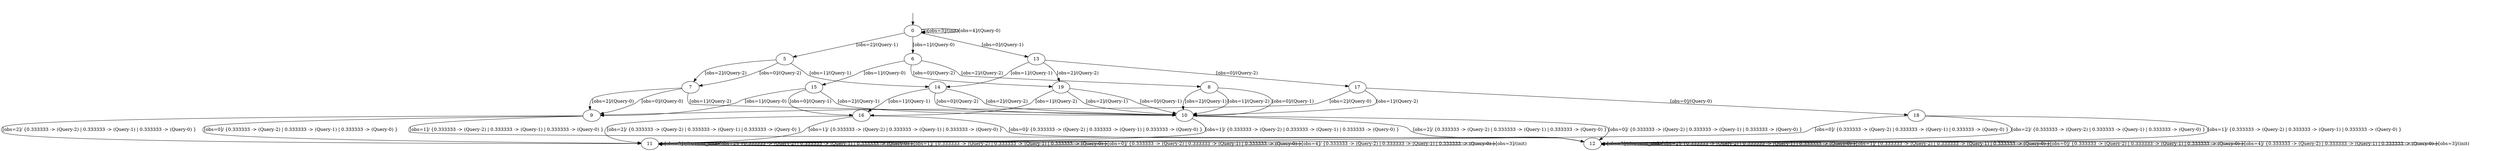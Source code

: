 digraph {
19;
18;
17;
16;
15;
14;
13;
0;
5;
6;
7;
8;
9;
10;
11;
12;
__init [label="", style=invis, width=0];
__init -> 0;
19 -> 10 [label="[obs=2]/(Query-1)"];
19 -> 16 [label="[obs=1]/(Query-2)"];
19 -> 10 [label="[obs=0]/(Query-1)"];
18 -> 12 [label="[obs=2]/ {0.333333 -> (Query-2) | 0.333333 -> (Query-1) | 0.333333 -> (Query-0) }"];
18 -> 12 [label="[obs=1]/ {0.333333 -> (Query-2) | 0.333333 -> (Query-1) | 0.333333 -> (Query-0) }"];
18 -> 11 [label="[obs=0]/ {0.333333 -> (Query-2) | 0.333333 -> (Query-1) | 0.333333 -> (Query-0) }"];
17 -> 9 [label="[obs=2]/(Query-0)"];
17 -> 10 [label="[obs=1]/(Query-2)"];
17 -> 18 [label="[obs=0]/(Query-0)"];
16 -> 12 [label="[obs=0]/ {0.333333 -> (Query-2) | 0.333333 -> (Query-1) | 0.333333 -> (Query-0) }"];
16 -> 11 [label="[obs=2]/ {0.333333 -> (Query-2) | 0.333333 -> (Query-1) | 0.333333 -> (Query-0) }"];
16 -> 11 [label="[obs=1]/ {0.333333 -> (Query-2) | 0.333333 -> (Query-1) | 0.333333 -> (Query-0) }"];
15 -> 10 [label="[obs=2]/(Query-1)"];
15 -> 9 [label="[obs=1]/(Query-0)"];
15 -> 16 [label="[obs=0]/(Query-1)"];
14 -> 10 [label="[obs=2]/(Query-2)"];
14 -> 16 [label="[obs=1]/(Query-1)"];
14 -> 10 [label="[obs=0]/(Query-2)"];
13 -> 19 [label="[obs=2]/(Query-2)"];
13 -> 14 [label="[obs=1]/(Query-1)"];
13 -> 17 [label="[obs=0]/(Query-2)"];
0 -> 0 [label="[obs=3]/(init)"];
0 -> 5 [label="[obs=2]/(Query-1)"];
0 -> 6 [label="[obs=1]/(Query-0)"];
0 -> 13 [label="[obs=0]/(Query-1)"];
0 -> 0 [label="[obs=4]/(Query-0)"];
5 -> 7 [label="[obs=2]/(Query-2)"];
5 -> 14 [label="[obs=1]/(Query-1)"];
5 -> 7 [label="[obs=0]/(Query-2)"];
6 -> 8 [label="[obs=2]/(Query-2)"];
6 -> 15 [label="[obs=1]/(Query-0)"];
6 -> 19 [label="[obs=0]/(Query-2)"];
7 -> 9 [label="[obs=2]/(Query-0)"];
7 -> 10 [label="[obs=1]/(Query-2)"];
7 -> 9 [label="[obs=0]/(Query-0)"];
8 -> 10 [label="[obs=2]/(Query-1)"];
8 -> 10 [label="[obs=1]/(Query-2)"];
8 -> 10 [label="[obs=0]/(Query-1)"];
9 -> 12 [label="[obs=1]/ {0.333333 -> (Query-2) | 0.333333 -> (Query-1) | 0.333333 -> (Query-0) }"];
9 -> 11 [label="[obs=2]/ {0.333333 -> (Query-2) | 0.333333 -> (Query-1) | 0.333333 -> (Query-0) }"];
9 -> 11 [label="[obs=0]/ {0.333333 -> (Query-2) | 0.333333 -> (Query-1) | 0.333333 -> (Query-0) }"];
10 -> 12 [label="[obs=2]/ {0.333333 -> (Query-2) | 0.333333 -> (Query-1) | 0.333333 -> (Query-0) }"];
10 -> 12 [label="[obs=0]/ {0.333333 -> (Query-2) | 0.333333 -> (Query-1) | 0.333333 -> (Query-0) }"];
10 -> 11 [label="[obs=1]/ {0.333333 -> (Query-2) | 0.333333 -> (Query-1) | 0.333333 -> (Query-0) }"];
11 -> 11 [label="[obs=5]/(discount_sink)"];
11 -> 11 [label="[obs=2]/ {0.333333 -> (Query-2) | 0.333333 -> (Query-1) | 0.333333 -> (Query-0) }"];
11 -> 11 [label="[obs=1]/ {0.333333 -> (Query-2) | 0.333333 -> (Query-1) | 0.333333 -> (Query-0) }"];
11 -> 11 [label="[obs=0]/ {0.333333 -> (Query-2) | 0.333333 -> (Query-1) | 0.333333 -> (Query-0) }"];
11 -> 11 [label="[obs=4]/ {0.333333 -> (Query-2) | 0.333333 -> (Query-1) | 0.333333 -> (Query-0) }"];
11 -> 11 [label="[obs=3]/(init)"];
12 -> 12 [label="[obs=5]/(discount_sink)"];
12 -> 12 [label="[obs=2]/ {0.333333 -> (Query-2) | 0.333333 -> (Query-1) | 0.333333 -> (Query-0) }"];
12 -> 12 [label="[obs=1]/ {0.333333 -> (Query-2) | 0.333333 -> (Query-1) | 0.333333 -> (Query-0) }"];
12 -> 12 [label="[obs=0]/ {0.333333 -> (Query-2) | 0.333333 -> (Query-1) | 0.333333 -> (Query-0) }"];
12 -> 12 [label="[obs=4]/ {0.333333 -> (Query-2) | 0.333333 -> (Query-1) | 0.333333 -> (Query-0) }"];
12 -> 12 [label="[obs=3]/(init)"];
}